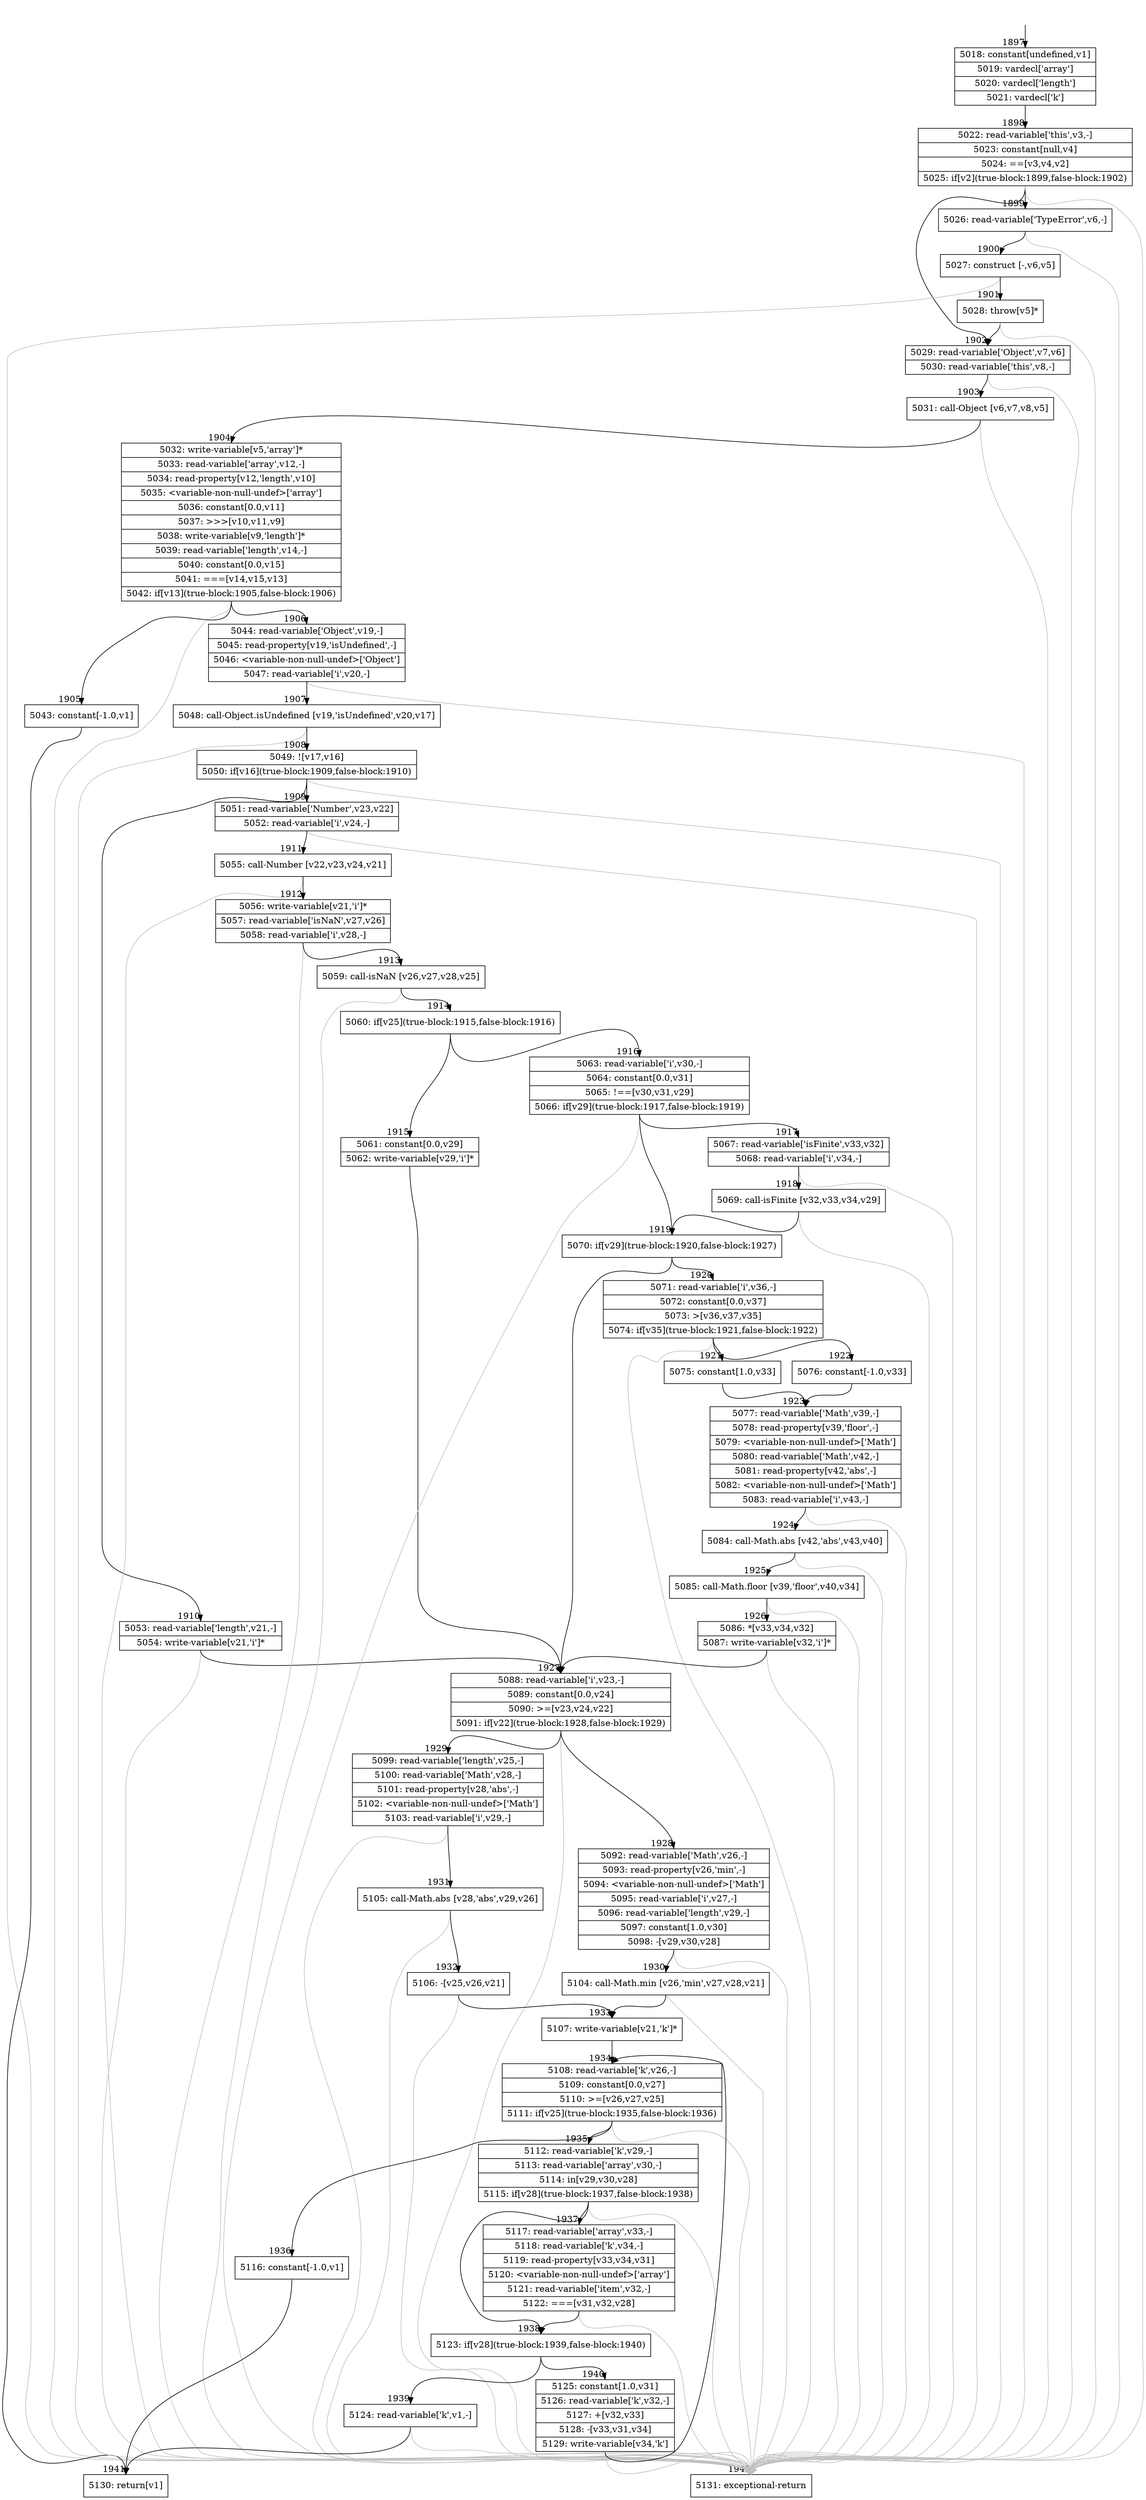 digraph {
rankdir="TD"
BB_entry174[shape=none,label=""];
BB_entry174 -> BB1897 [tailport=s, headport=n, headlabel="    1897"]
BB1897 [shape=record label="{5018: constant[undefined,v1]|5019: vardecl['array']|5020: vardecl['length']|5021: vardecl['k']}" ] 
BB1897 -> BB1898 [tailport=s, headport=n, headlabel="      1898"]
BB1898 [shape=record label="{5022: read-variable['this',v3,-]|5023: constant[null,v4]|5024: ==[v3,v4,v2]|5025: if[v2](true-block:1899,false-block:1902)}" ] 
BB1898 -> BB1899 [tailport=s, headport=n, headlabel="      1899"]
BB1898 -> BB1902 [tailport=s, headport=n, headlabel="      1902"]
BB1898 -> BB1942 [tailport=s, headport=n, color=gray, headlabel="      1942"]
BB1899 [shape=record label="{5026: read-variable['TypeError',v6,-]}" ] 
BB1899 -> BB1900 [tailport=s, headport=n, headlabel="      1900"]
BB1899 -> BB1942 [tailport=s, headport=n, color=gray]
BB1900 [shape=record label="{5027: construct [-,v6,v5]}" ] 
BB1900 -> BB1901 [tailport=s, headport=n, headlabel="      1901"]
BB1900 -> BB1942 [tailport=s, headport=n, color=gray]
BB1901 [shape=record label="{5028: throw[v5]*}" ] 
BB1901 -> BB1902 [tailport=s, headport=n]
BB1901 -> BB1942 [tailport=s, headport=n, color=gray]
BB1902 [shape=record label="{5029: read-variable['Object',v7,v6]|5030: read-variable['this',v8,-]}" ] 
BB1902 -> BB1903 [tailport=s, headport=n, headlabel="      1903"]
BB1902 -> BB1942 [tailport=s, headport=n, color=gray]
BB1903 [shape=record label="{5031: call-Object [v6,v7,v8,v5]}" ] 
BB1903 -> BB1904 [tailport=s, headport=n, headlabel="      1904"]
BB1903 -> BB1942 [tailport=s, headport=n, color=gray]
BB1904 [shape=record label="{5032: write-variable[v5,'array']*|5033: read-variable['array',v12,-]|5034: read-property[v12,'length',v10]|5035: \<variable-non-null-undef\>['array']|5036: constant[0.0,v11]|5037: \>\>\>[v10,v11,v9]|5038: write-variable[v9,'length']*|5039: read-variable['length',v14,-]|5040: constant[0.0,v15]|5041: ===[v14,v15,v13]|5042: if[v13](true-block:1905,false-block:1906)}" ] 
BB1904 -> BB1905 [tailport=s, headport=n, headlabel="      1905"]
BB1904 -> BB1906 [tailport=s, headport=n, headlabel="      1906"]
BB1904 -> BB1942 [tailport=s, headport=n, color=gray]
BB1905 [shape=record label="{5043: constant[-1.0,v1]}" ] 
BB1905 -> BB1941 [tailport=s, headport=n, headlabel="      1941"]
BB1906 [shape=record label="{5044: read-variable['Object',v19,-]|5045: read-property[v19,'isUndefined',-]|5046: \<variable-non-null-undef\>['Object']|5047: read-variable['i',v20,-]}" ] 
BB1906 -> BB1907 [tailport=s, headport=n, headlabel="      1907"]
BB1906 -> BB1942 [tailport=s, headport=n, color=gray]
BB1907 [shape=record label="{5048: call-Object.isUndefined [v19,'isUndefined',v20,v17]}" ] 
BB1907 -> BB1908 [tailport=s, headport=n, headlabel="      1908"]
BB1907 -> BB1942 [tailport=s, headport=n, color=gray]
BB1908 [shape=record label="{5049: ![v17,v16]|5050: if[v16](true-block:1909,false-block:1910)}" ] 
BB1908 -> BB1909 [tailport=s, headport=n, headlabel="      1909"]
BB1908 -> BB1910 [tailport=s, headport=n, headlabel="      1910"]
BB1908 -> BB1942 [tailport=s, headport=n, color=gray]
BB1909 [shape=record label="{5051: read-variable['Number',v23,v22]|5052: read-variable['i',v24,-]}" ] 
BB1909 -> BB1911 [tailport=s, headport=n, headlabel="      1911"]
BB1909 -> BB1942 [tailport=s, headport=n, color=gray]
BB1910 [shape=record label="{5053: read-variable['length',v21,-]|5054: write-variable[v21,'i']*}" ] 
BB1910 -> BB1927 [tailport=s, headport=n, headlabel="      1927"]
BB1910 -> BB1942 [tailport=s, headport=n, color=gray]
BB1911 [shape=record label="{5055: call-Number [v22,v23,v24,v21]}" ] 
BB1911 -> BB1912 [tailport=s, headport=n, headlabel="      1912"]
BB1911 -> BB1942 [tailport=s, headport=n, color=gray]
BB1912 [shape=record label="{5056: write-variable[v21,'i']*|5057: read-variable['isNaN',v27,v26]|5058: read-variable['i',v28,-]}" ] 
BB1912 -> BB1913 [tailport=s, headport=n, headlabel="      1913"]
BB1912 -> BB1942 [tailport=s, headport=n, color=gray]
BB1913 [shape=record label="{5059: call-isNaN [v26,v27,v28,v25]}" ] 
BB1913 -> BB1914 [tailport=s, headport=n, headlabel="      1914"]
BB1913 -> BB1942 [tailport=s, headport=n, color=gray]
BB1914 [shape=record label="{5060: if[v25](true-block:1915,false-block:1916)}" ] 
BB1914 -> BB1915 [tailport=s, headport=n, headlabel="      1915"]
BB1914 -> BB1916 [tailport=s, headport=n, headlabel="      1916"]
BB1915 [shape=record label="{5061: constant[0.0,v29]|5062: write-variable[v29,'i']*}" ] 
BB1915 -> BB1927 [tailport=s, headport=n]
BB1916 [shape=record label="{5063: read-variable['i',v30,-]|5064: constant[0.0,v31]|5065: !==[v30,v31,v29]|5066: if[v29](true-block:1917,false-block:1919)}" ] 
BB1916 -> BB1919 [tailport=s, headport=n, headlabel="      1919"]
BB1916 -> BB1917 [tailport=s, headport=n, headlabel="      1917"]
BB1916 -> BB1942 [tailport=s, headport=n, color=gray]
BB1917 [shape=record label="{5067: read-variable['isFinite',v33,v32]|5068: read-variable['i',v34,-]}" ] 
BB1917 -> BB1918 [tailport=s, headport=n, headlabel="      1918"]
BB1917 -> BB1942 [tailport=s, headport=n, color=gray]
BB1918 [shape=record label="{5069: call-isFinite [v32,v33,v34,v29]}" ] 
BB1918 -> BB1919 [tailport=s, headport=n]
BB1918 -> BB1942 [tailport=s, headport=n, color=gray]
BB1919 [shape=record label="{5070: if[v29](true-block:1920,false-block:1927)}" ] 
BB1919 -> BB1920 [tailport=s, headport=n, headlabel="      1920"]
BB1919 -> BB1927 [tailport=s, headport=n]
BB1920 [shape=record label="{5071: read-variable['i',v36,-]|5072: constant[0.0,v37]|5073: \>[v36,v37,v35]|5074: if[v35](true-block:1921,false-block:1922)}" ] 
BB1920 -> BB1921 [tailport=s, headport=n, headlabel="      1921"]
BB1920 -> BB1922 [tailport=s, headport=n, headlabel="      1922"]
BB1920 -> BB1942 [tailport=s, headport=n, color=gray]
BB1921 [shape=record label="{5075: constant[1.0,v33]}" ] 
BB1921 -> BB1923 [tailport=s, headport=n, headlabel="      1923"]
BB1922 [shape=record label="{5076: constant[-1.0,v33]}" ] 
BB1922 -> BB1923 [tailport=s, headport=n]
BB1923 [shape=record label="{5077: read-variable['Math',v39,-]|5078: read-property[v39,'floor',-]|5079: \<variable-non-null-undef\>['Math']|5080: read-variable['Math',v42,-]|5081: read-property[v42,'abs',-]|5082: \<variable-non-null-undef\>['Math']|5083: read-variable['i',v43,-]}" ] 
BB1923 -> BB1924 [tailport=s, headport=n, headlabel="      1924"]
BB1923 -> BB1942 [tailport=s, headport=n, color=gray]
BB1924 [shape=record label="{5084: call-Math.abs [v42,'abs',v43,v40]}" ] 
BB1924 -> BB1925 [tailport=s, headport=n, headlabel="      1925"]
BB1924 -> BB1942 [tailport=s, headport=n, color=gray]
BB1925 [shape=record label="{5085: call-Math.floor [v39,'floor',v40,v34]}" ] 
BB1925 -> BB1926 [tailport=s, headport=n, headlabel="      1926"]
BB1925 -> BB1942 [tailport=s, headport=n, color=gray]
BB1926 [shape=record label="{5086: *[v33,v34,v32]|5087: write-variable[v32,'i']*}" ] 
BB1926 -> BB1927 [tailport=s, headport=n]
BB1926 -> BB1942 [tailport=s, headport=n, color=gray]
BB1927 [shape=record label="{5088: read-variable['i',v23,-]|5089: constant[0.0,v24]|5090: \>=[v23,v24,v22]|5091: if[v22](true-block:1928,false-block:1929)}" ] 
BB1927 -> BB1928 [tailport=s, headport=n, headlabel="      1928"]
BB1927 -> BB1929 [tailport=s, headport=n, headlabel="      1929"]
BB1927 -> BB1942 [tailport=s, headport=n, color=gray]
BB1928 [shape=record label="{5092: read-variable['Math',v26,-]|5093: read-property[v26,'min',-]|5094: \<variable-non-null-undef\>['Math']|5095: read-variable['i',v27,-]|5096: read-variable['length',v29,-]|5097: constant[1.0,v30]|5098: -[v29,v30,v28]}" ] 
BB1928 -> BB1930 [tailport=s, headport=n, headlabel="      1930"]
BB1928 -> BB1942 [tailport=s, headport=n, color=gray]
BB1929 [shape=record label="{5099: read-variable['length',v25,-]|5100: read-variable['Math',v28,-]|5101: read-property[v28,'abs',-]|5102: \<variable-non-null-undef\>['Math']|5103: read-variable['i',v29,-]}" ] 
BB1929 -> BB1931 [tailport=s, headport=n, headlabel="      1931"]
BB1929 -> BB1942 [tailport=s, headport=n, color=gray]
BB1930 [shape=record label="{5104: call-Math.min [v26,'min',v27,v28,v21]}" ] 
BB1930 -> BB1933 [tailport=s, headport=n, headlabel="      1933"]
BB1930 -> BB1942 [tailport=s, headport=n, color=gray]
BB1931 [shape=record label="{5105: call-Math.abs [v28,'abs',v29,v26]}" ] 
BB1931 -> BB1932 [tailport=s, headport=n, headlabel="      1932"]
BB1931 -> BB1942 [tailport=s, headport=n, color=gray]
BB1932 [shape=record label="{5106: -[v25,v26,v21]}" ] 
BB1932 -> BB1933 [tailport=s, headport=n]
BB1932 -> BB1942 [tailport=s, headport=n, color=gray]
BB1933 [shape=record label="{5107: write-variable[v21,'k']*}" ] 
BB1933 -> BB1934 [tailport=s, headport=n, headlabel="      1934"]
BB1934 [shape=record label="{5108: read-variable['k',v26,-]|5109: constant[0.0,v27]|5110: \>=[v26,v27,v25]|5111: if[v25](true-block:1935,false-block:1936)}" ] 
BB1934 -> BB1935 [tailport=s, headport=n, headlabel="      1935"]
BB1934 -> BB1936 [tailport=s, headport=n, headlabel="      1936"]
BB1934 -> BB1942 [tailport=s, headport=n, color=gray]
BB1935 [shape=record label="{5112: read-variable['k',v29,-]|5113: read-variable['array',v30,-]|5114: in[v29,v30,v28]|5115: if[v28](true-block:1937,false-block:1938)}" ] 
BB1935 -> BB1938 [tailport=s, headport=n, headlabel="      1938"]
BB1935 -> BB1937 [tailport=s, headport=n, headlabel="      1937"]
BB1935 -> BB1942 [tailport=s, headport=n, color=gray]
BB1936 [shape=record label="{5116: constant[-1.0,v1]}" ] 
BB1936 -> BB1941 [tailport=s, headport=n]
BB1937 [shape=record label="{5117: read-variable['array',v33,-]|5118: read-variable['k',v34,-]|5119: read-property[v33,v34,v31]|5120: \<variable-non-null-undef\>['array']|5121: read-variable['item',v32,-]|5122: ===[v31,v32,v28]}" ] 
BB1937 -> BB1938 [tailport=s, headport=n]
BB1937 -> BB1942 [tailport=s, headport=n, color=gray]
BB1938 [shape=record label="{5123: if[v28](true-block:1939,false-block:1940)}" ] 
BB1938 -> BB1939 [tailport=s, headport=n, headlabel="      1939"]
BB1938 -> BB1940 [tailport=s, headport=n, headlabel="      1940"]
BB1939 [shape=record label="{5124: read-variable['k',v1,-]}" ] 
BB1939 -> BB1941 [tailport=s, headport=n]
BB1939 -> BB1942 [tailport=s, headport=n, color=gray]
BB1940 [shape=record label="{5125: constant[1.0,v31]|5126: read-variable['k',v32,-]|5127: +[v32,v33]|5128: -[v33,v31,v34]|5129: write-variable[v34,'k']}" ] 
BB1940 -> BB1934 [tailport=s, headport=n]
BB1940 -> BB1942 [tailport=s, headport=n, color=gray]
BB1941 [shape=record label="{5130: return[v1]}" ] 
BB1942 [shape=record label="{5131: exceptional-return}" ] 
//#$~ 1239
}
